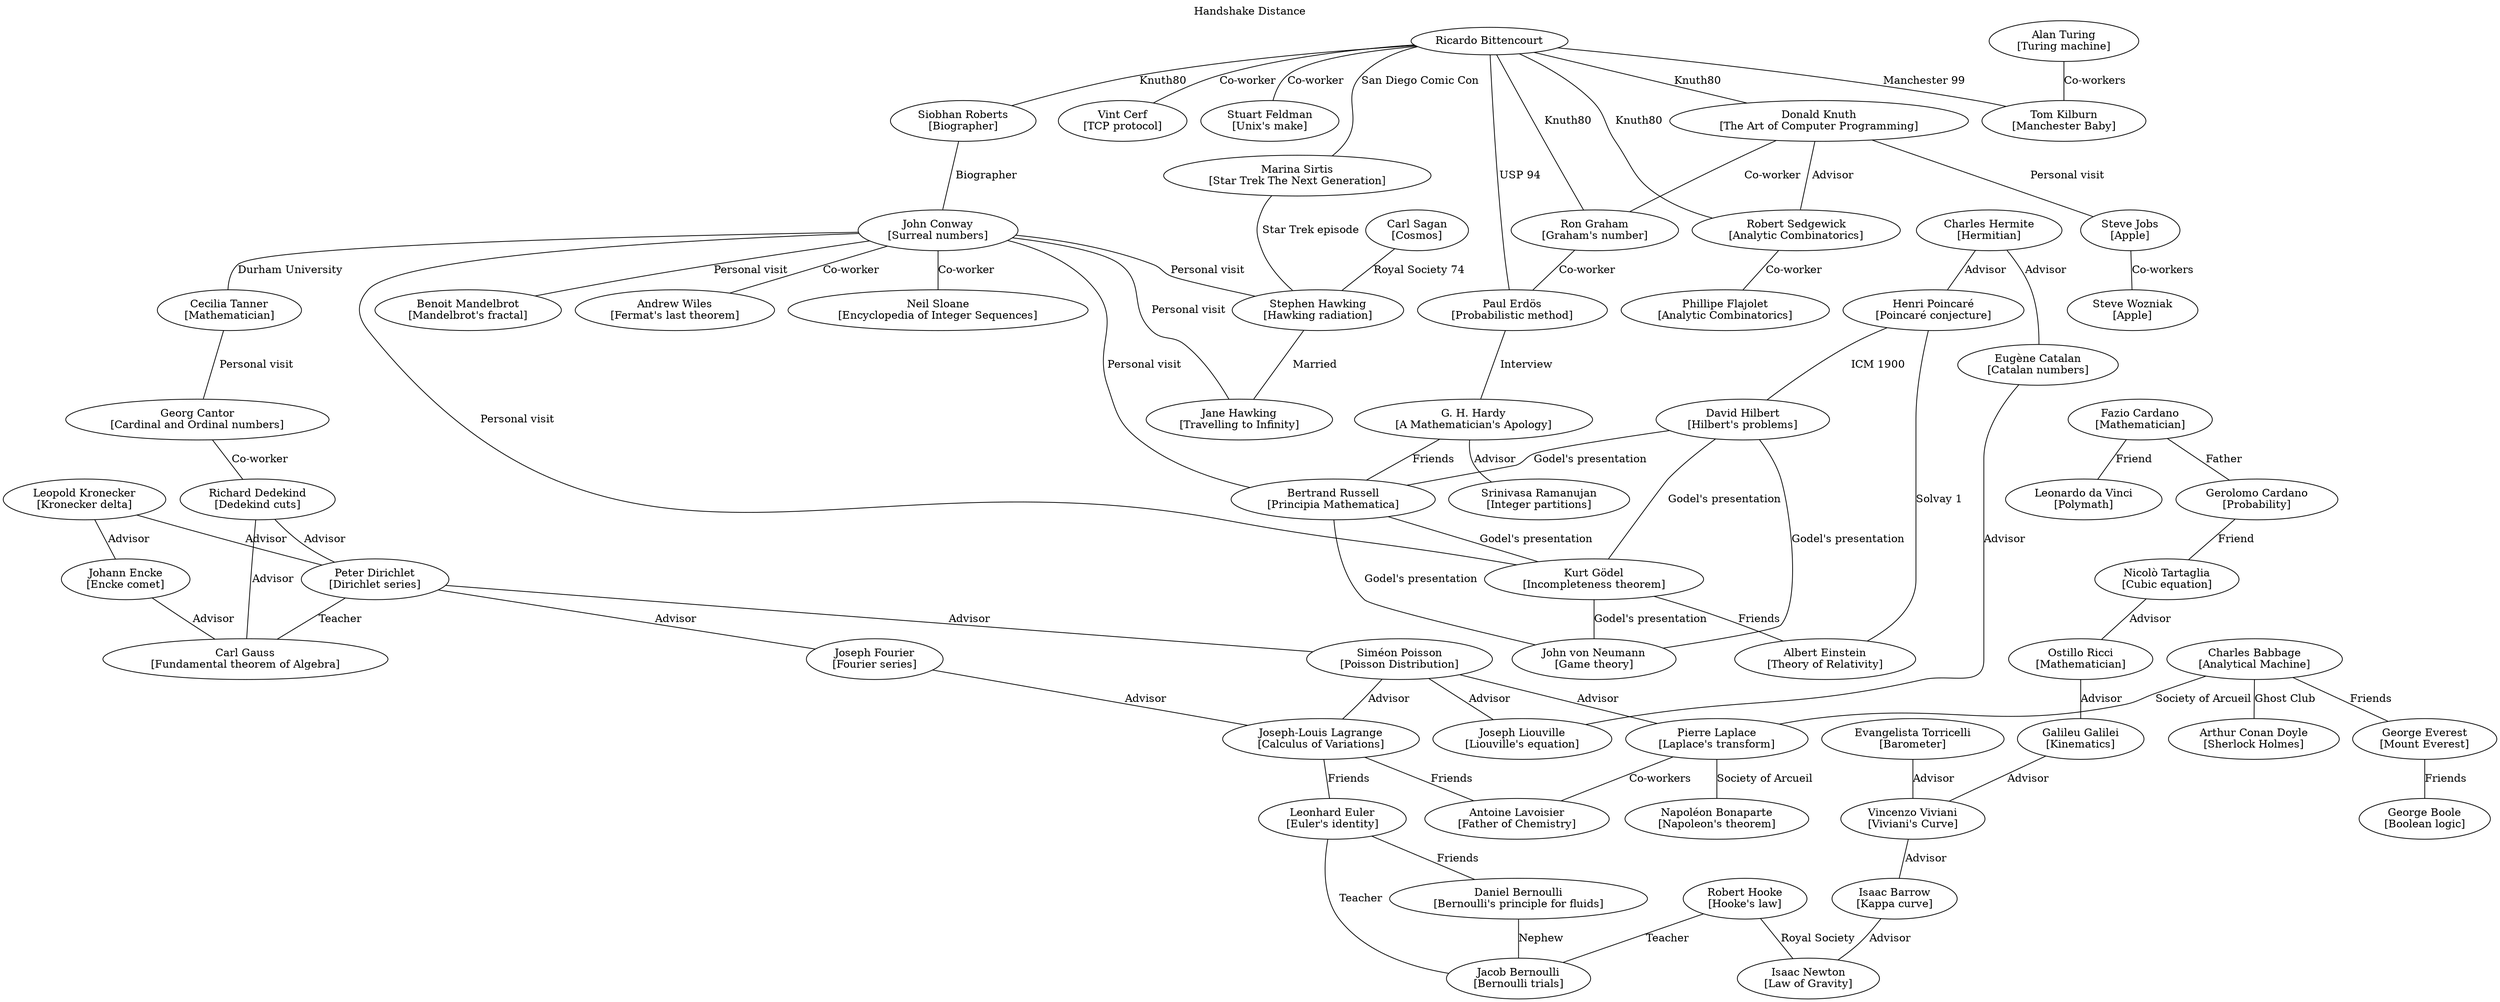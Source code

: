 
graph handshake {
  label="Handshake Distance"
  labelloc=top;
  overlap=false

  ricbit [label="Ricardo Bittencourt"]
  siobhan [label="Siobhan Roberts\n[Biographer]"]
  conway [label="John Conway\n[Surreal numbers]"]
  cecilia [label="Cecilia Tanner\n[Mathematician]"]
  cantor [label="Georg Cantor\n[Cardinal and Ordinal numbers]"]
  dedekind [label="Richard Dedekind\n[Dedekind cuts]"]
  gauss [label="Carl Gauss\n[Fundamental theorem of Algebra]"]
  knuth [label="Donald Knuth\n[The Art of Computer Programming]"]
  russell [label="Bertrand Russell\n[Principia Mathematica]"]
  wiles [label="Andrew Wiles\n[Fermat's last theorem]"]
  sloane [label="Neil Sloane\n[Encyclopedia of Integer Sequences]"]
  graham [label="Ron Graham\n[Graham's number]"]
  sedgewick [label="Robert Sedgewick\n[Analytic Combinatorics]"]
  flajolet [label="Phillipe Flajolet\n[Analytic Combinatorics]"]
  janehawking [label="Jane Hawking\n[Travelling to Infinity]"]
  hawking [label="Stephen Hawking\n[Hawking radiation]"]
  sirtis [label="Marina Sirtis\n[Star Trek The Next Generation]"]
  vintcerf [label="Vint Cerf\n[TCP protocol]"]
  feldman [label="Stuart Feldman\n[Unix's make]"]
  godel [label="Kurt Gödel\n[Incompleteness theorem]"]
  einstein [label="Albert Einstein\n[Theory of Relativity]"]
  vonneumann [label="John von Neumann\n[Game theory]"]
  jobs [label="Steve Jobs\n[Apple]"]
  wozniak [label="Steve Wozniak\n[Apple]"]
  erdos [label="Paul Erdös\n[Probabilistic method]"]
  kilburn [label="Tom Kilburn\n[Manchester Baby]"]
  turing [label="Alan Turing\n[Turing machine]"]
  hardy [label="G. H. Hardy\n[A Mathematician's Apology]"]
  ramanujan [label="Srinivasa Ramanujan\n[Integer partitions]"]
  euler [label="Leonhard Euler\n[Euler's identity]"]
  dbernoulli [label="Daniel Bernoulli\n[Bernoulli's principle for fluids]"]
  jbernoulli [label="Jacob Bernoulli\n[Bernoulli trials]"]
  hooke [label="Robert Hooke\n[Hooke's law]"]
  newton [label="Isaac Newton\n[Law of Gravity]"]
  mandelbrot [label="Benoit Mandelbrot\n[Mandelbrot's fractal]"]
  laplace [label="Pierre Laplace\n[Laplace's transform]"]
  conandoyle [label="Arthur Conan Doyle\n[Sherlock Holmes]"]
  babbage [label="Charles Babbage\n[Analytical Machine]"]
  lagrange [label="Joseph-Louis Lagrange\n[Calculus of Variations]"]
  napoleon [label="Napoléon Bonaparte\n[Napoleon's theorem]"]
  lavoisier [label="Antoine Lavoisier\n[Father of Chemistry]"]
  everest [label="George Everest\n[Mount Everest]"]
  boole [label="George Boole\n[Boolean logic]"]
  hilbert [label="David Hilbert\n[Hilbert's problems]"]
  poisson [label="Siméon Poisson\n[Poisson Distribution]"]
  liouville [label="Joseph Liouville\n[Liouville's equation]"]
  catalan [label="Eugène Catalan\n[Catalan numbers]"]
  hermite [label="Charles Hermite\n[Hermitian]"]
  poincare [label="Henri Poincaré\n[Poincaré conjecture]"]
  sagan [label="Carl Sagan\n[Cosmos]"]
  encke [label="Johann Encke\n[Encke comet]"]
  kronecker [label="Leopold Kronecker\n[Kronecker delta]"]
  dirichlet [label="Peter Dirichlet\n[Dirichlet series]"]
  fourier [label="Joseph Fourier\n[Fourier series]"]
  cardano [label="Gerolomo Cardano\n[Probability]"]
  tartaglia [label="Nicolò Tartaglia\n[Cubic equation]"]
  fcardano [label="Fazio Cardano\n[Mathematician]"]
  leonardo [label="Leonardo da Vinci\n[Polymath]"]
  oricci [label="Ostillo Ricci\n[Mathematician]"]
  galileu [label="Galileu Galilei\n[Kinematics]"]
  viviani [label="Vincenzo Viviani\n[Viviani's Curve]"]
  torricelli [label="Evangelista Torricelli\n[Barometer]"]
  barrow [label="Isaac Barrow\n[Kappa curve]"]
 
  barrow -- newton [label="Advisor"]
  viviani -- barrow [label="Advisor"]
  torricelli -- viviani [label="Advisor"]
  galileu -- viviani [label="Advisor"]
  oricci -- galileu [label="Advisor"]
  tartaglia -- oricci [label="Advisor"]
  fcardano -- leonardo [label="Friend"]
  fcardano -- cardano [label="Father"] 
  cardano -- tartaglia [label="Friend"]
  euler -- jbernoulli [label="Teacher"]
  dirichlet -- fourier [label="Advisor"]
  fourier -- lagrange [label="Advisor"]
  dirichlet -- gauss [label="Teacher"]
  dirichlet -- poisson [label="Advisor"]
  kronecker -- dirichlet [label="Advisor"]
  dedekind -- dirichlet [label="Advisor"]
  kronecker -- encke [label="Advisor"]
  encke -- gauss [label="Advisor"]
  sagan -- hawking [label="Royal Society 74"]
  poincare -- einstein [label="Solvay 1"]
  poincare -- hilbert [label="ICM 1900"]
  hermite -- poincare [label="Advisor"]
  hermite -- catalan [label="Advisor"]
  catalan -- liouville [label="Advisor"]
  poisson -- liouville [label="Advisor"]
  poisson -- lagrange [label="Advisor"]
  poisson -- laplace [label="Advisor"]
  ricbit -- siobhan [label="Knuth80"]
  siobhan -- conway [label="Biographer"]
  conway -- cecilia [label="Durham University"]
  cecilia -- cantor [label="Personal visit"]
  cantor -- dedekind [label="Co-worker"]
  dedekind -- gauss [label="Advisor"]
  ricbit -- knuth [label="Knuth80"]
  conway -- russell [label="Personal visit"]
  conway -- wiles [label="Co-worker"]
  conway -- sloane [label="Co-worker"]
  knuth -- graham [label="Co-worker"]
  ricbit -- graham [label="Knuth80"]
  knuth -- sedgewick [label="Advisor"]
  sedgewick -- ricbit [label="Knuth80"]
  sedgewick -- flajolet [label="Co-worker"]
  conway -- hawking [label="Personal visit"]
  conway -- janehawking [label="Personal visit"]
  hawking -- janehawking [label="Married"]
  ricbit -- sirtis [label="San Diego Comic Con"]
  sirtis -- hawking [label="Star Trek episode"]
  ricbit -- vintcerf [label="Co-worker"]
  ricbit -- feldman [label="Co-worker"]
  conway -- godel [label="Personal visit"]
  godel -- einstein [label="Friends"]
  godel -- vonneumann [label="Godel's presentation"]
  russell -- vonneumann [label="Godel's presentation"]
  knuth -- jobs [label="Personal visit"]
  jobs -- wozniak [label="Co-workers"]
  ricbit -- erdos [label="USP 94"]
  graham -- erdos [label="Co-worker"]
  ricbit -- kilburn [label="Manchester 99"]
  turing -- kilburn [label="Co-workers"]
  erdos -- hardy [label="Interview"]
  hardy -- russell [label="Friends"]
  hardy -- ramanujan [label="Advisor"]
  euler -- dbernoulli [label="Friends"]
  dbernoulli -- jbernoulli [label="Nephew"]
  hooke -- jbernoulli [label="Teacher"]
  hooke -- newton [label="Royal Society"]
  conway -- mandelbrot [label="Personal visit"]
  babbage -- laplace [label="Society of Arcueil"]
  babbage -- conandoyle [label="Ghost Club"]
  laplace -- napoleon [label="Society of Arcueil"]
  lagrange -- euler [label="Friends"]
  lagrange -- lavoisier [label="Friends"]
  laplace -- lavoisier [label="Co-workers"]
  babbage -- everest [label="Friends"]
  everest -- boole [label="Friends"]
  hilbert -- godel [label="Godel's presentation"]
  russell -- godel [label="Godel's presentation"]
  hilbert -- vonneumann [label="Godel's presentation"]
  hilbert -- russell [label="Godel's presentation"]
}
